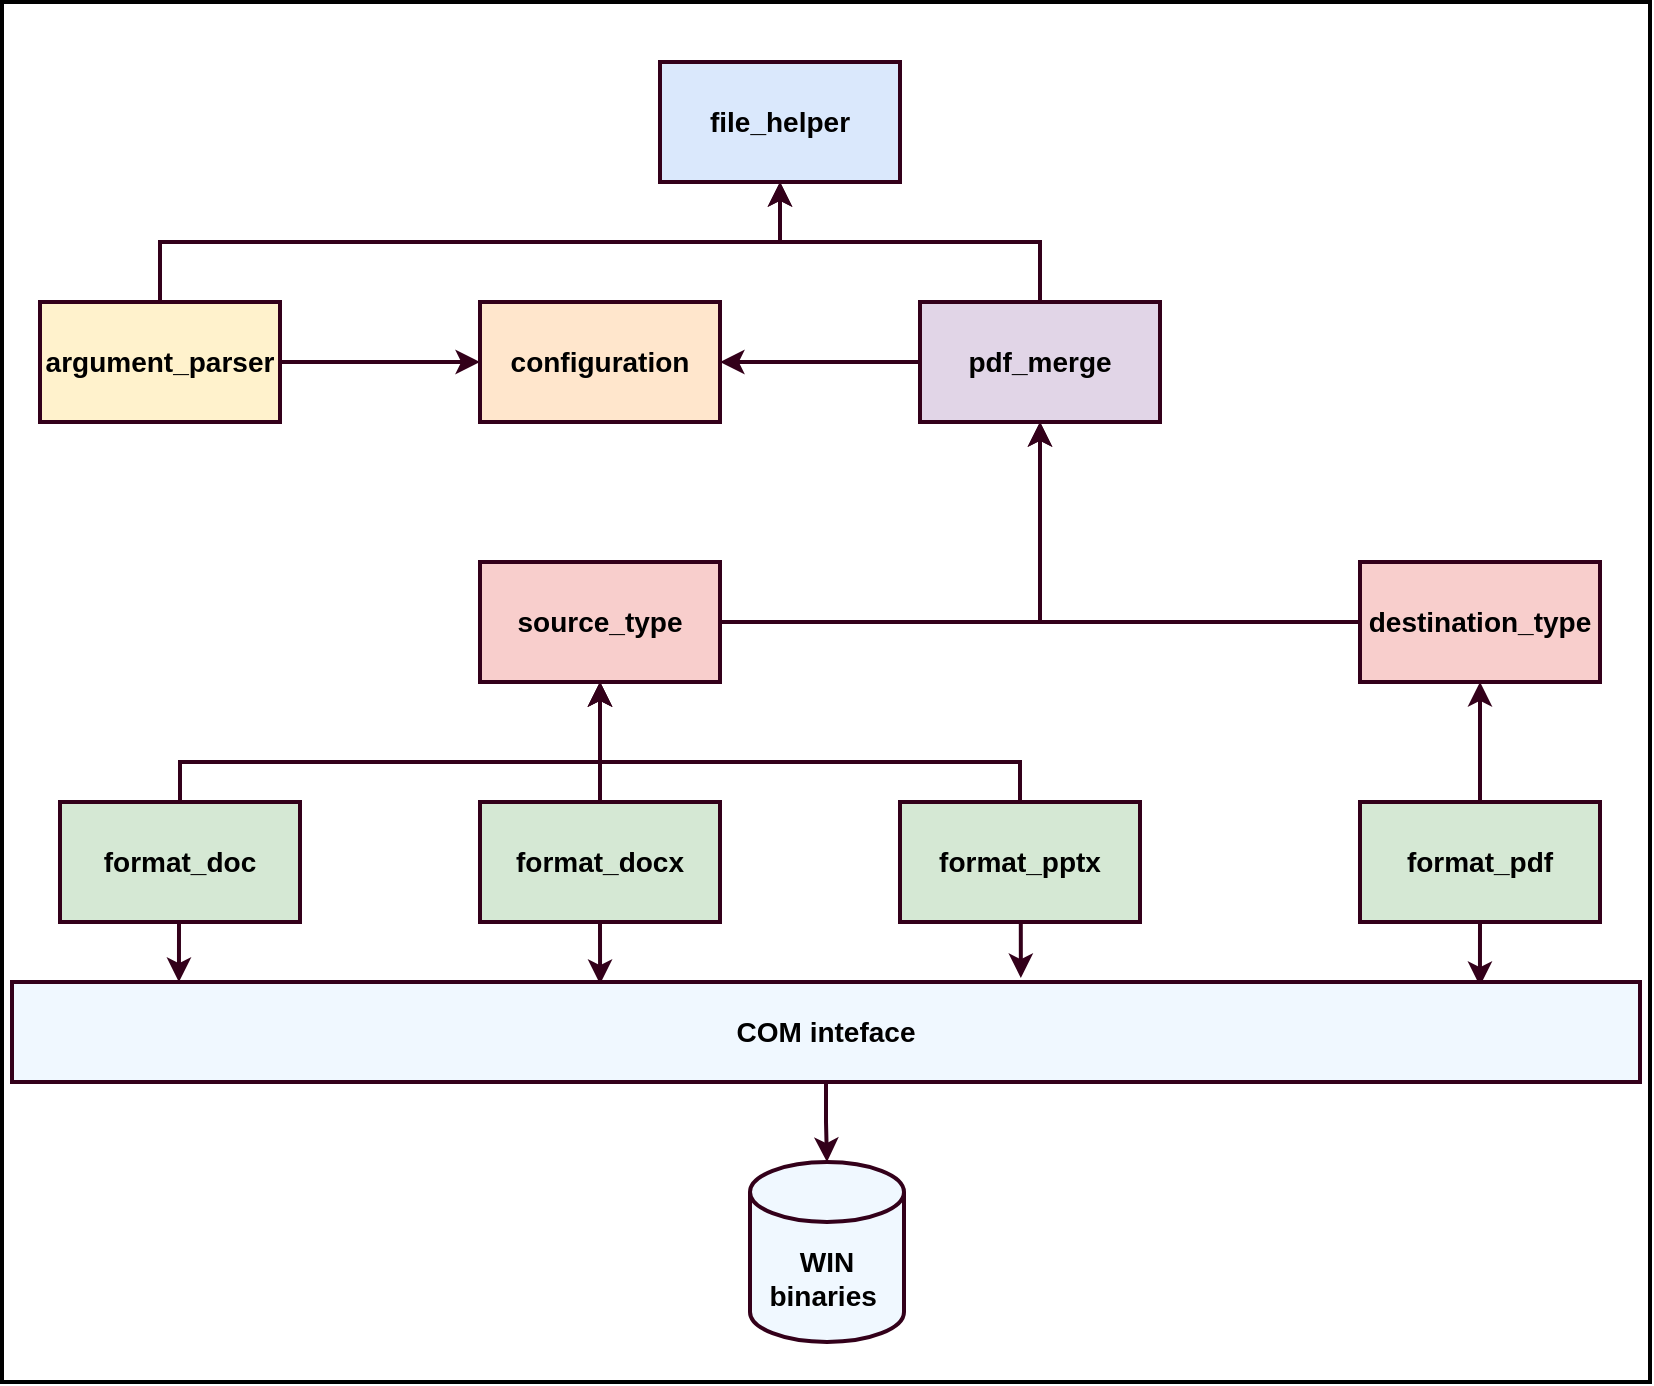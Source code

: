 <mxfile version="14.1.9" type="device"><diagram id="Ntq1A4gIH88KNnIQT2xH" name="Page-1"><mxGraphModel dx="1422" dy="794" grid="1" gridSize="10" guides="1" tooltips="1" connect="1" arrows="1" fold="1" page="1" pageScale="1" pageWidth="827" pageHeight="1169" math="0" shadow="0"><root><mxCell id="0"/><mxCell id="1" parent="0"/><mxCell id="nMuqOESydWGLZZOJ-PsS-33" value="" style="rounded=0;whiteSpace=wrap;html=1;strokeWidth=2;" vertex="1" parent="1"><mxGeometry x="1" y="100" width="824" height="690" as="geometry"/></mxCell><mxCell id="nMuqOESydWGLZZOJ-PsS-1" value="&lt;font style=&quot;font-size: 14px&quot;&gt;&lt;b&gt;file_helper&lt;/b&gt;&lt;/font&gt;" style="rounded=0;whiteSpace=wrap;html=1;fillColor=#dae8fc;strokeWidth=2;strokeColor=#33001A;" vertex="1" parent="1"><mxGeometry x="330" y="130" width="120" height="60" as="geometry"/></mxCell><mxCell id="nMuqOESydWGLZZOJ-PsS-9" style="edgeStyle=orthogonalEdgeStyle;rounded=0;orthogonalLoop=1;jettySize=auto;html=1;entryX=0.5;entryY=1;entryDx=0;entryDy=0;strokeWidth=2;strokeColor=#33001A;" edge="1" parent="1" source="nMuqOESydWGLZZOJ-PsS-2" target="nMuqOESydWGLZZOJ-PsS-1"><mxGeometry relative="1" as="geometry"><Array as="points"><mxPoint x="80" y="220"/><mxPoint x="390" y="220"/></Array></mxGeometry></mxCell><mxCell id="nMuqOESydWGLZZOJ-PsS-18" style="edgeStyle=orthogonalEdgeStyle;rounded=0;orthogonalLoop=1;jettySize=auto;html=1;entryX=0;entryY=0.5;entryDx=0;entryDy=0;strokeWidth=2;strokeColor=#33001A;" edge="1" parent="1" source="nMuqOESydWGLZZOJ-PsS-2" target="nMuqOESydWGLZZOJ-PsS-17"><mxGeometry relative="1" as="geometry"/></mxCell><mxCell id="nMuqOESydWGLZZOJ-PsS-2" value="&lt;font style=&quot;font-size: 14px&quot;&gt;&lt;b&gt;argument_parser&lt;/b&gt;&lt;/font&gt;" style="rounded=0;whiteSpace=wrap;html=1;fillColor=#fff2cc;strokeWidth=2;strokeColor=#33001A;" vertex="1" parent="1"><mxGeometry x="20" y="250" width="120" height="60" as="geometry"/></mxCell><mxCell id="nMuqOESydWGLZZOJ-PsS-10" style="edgeStyle=orthogonalEdgeStyle;rounded=0;orthogonalLoop=1;jettySize=auto;html=1;entryX=0.5;entryY=1;entryDx=0;entryDy=0;strokeWidth=2;strokeColor=#33001A;" edge="1" parent="1" source="nMuqOESydWGLZZOJ-PsS-3" target="nMuqOESydWGLZZOJ-PsS-1"><mxGeometry relative="1" as="geometry"><Array as="points"><mxPoint x="520" y="220"/><mxPoint x="390" y="220"/></Array></mxGeometry></mxCell><mxCell id="nMuqOESydWGLZZOJ-PsS-19" style="edgeStyle=orthogonalEdgeStyle;rounded=0;orthogonalLoop=1;jettySize=auto;html=1;entryX=1;entryY=0.5;entryDx=0;entryDy=0;strokeWidth=2;strokeColor=#33001A;" edge="1" parent="1" source="nMuqOESydWGLZZOJ-PsS-3" target="nMuqOESydWGLZZOJ-PsS-17"><mxGeometry relative="1" as="geometry"/></mxCell><mxCell id="nMuqOESydWGLZZOJ-PsS-3" value="&lt;span style=&quot;font-size: 14px&quot;&gt;&lt;b&gt;pdf_merge&lt;/b&gt;&lt;/span&gt;" style="rounded=0;whiteSpace=wrap;html=1;fillColor=#e1d5e7;strokeWidth=2;strokeColor=#33001A;" vertex="1" parent="1"><mxGeometry x="460" y="250" width="120" height="60" as="geometry"/></mxCell><mxCell id="nMuqOESydWGLZZOJ-PsS-11" style="edgeStyle=orthogonalEdgeStyle;rounded=0;orthogonalLoop=1;jettySize=auto;html=1;entryX=0.5;entryY=1;entryDx=0;entryDy=0;strokeWidth=2;strokeColor=#33001A;" edge="1" parent="1" source="nMuqOESydWGLZZOJ-PsS-4" target="nMuqOESydWGLZZOJ-PsS-3"><mxGeometry relative="1" as="geometry"/></mxCell><mxCell id="nMuqOESydWGLZZOJ-PsS-4" value="&lt;span style=&quot;font-size: 14px&quot;&gt;&lt;b&gt;source_type&lt;/b&gt;&lt;/span&gt;" style="rounded=0;whiteSpace=wrap;html=1;fillColor=#f8cecc;strokeWidth=2;strokeColor=#33001A;" vertex="1" parent="1"><mxGeometry x="240" y="380" width="120" height="60" as="geometry"/></mxCell><mxCell id="nMuqOESydWGLZZOJ-PsS-14" style="edgeStyle=orthogonalEdgeStyle;rounded=0;orthogonalLoop=1;jettySize=auto;html=1;entryX=0.5;entryY=1;entryDx=0;entryDy=0;strokeWidth=2;strokeColor=#33001A;" edge="1" parent="1" source="nMuqOESydWGLZZOJ-PsS-5" target="nMuqOESydWGLZZOJ-PsS-4"><mxGeometry relative="1" as="geometry"><Array as="points"><mxPoint x="510" y="480"/><mxPoint x="300" y="480"/></Array></mxGeometry></mxCell><mxCell id="nMuqOESydWGLZZOJ-PsS-29" style="edgeStyle=orthogonalEdgeStyle;rounded=0;orthogonalLoop=1;jettySize=auto;html=1;entryX=0.616;entryY=-0.04;entryDx=0;entryDy=0;entryPerimeter=0;strokeColor=#33001A;strokeWidth=2;" edge="1" parent="1"><mxGeometry relative="1" as="geometry"><mxPoint x="513" y="560" as="sourcePoint"/><mxPoint x="510.424" y="588" as="targetPoint"/></mxGeometry></mxCell><mxCell id="nMuqOESydWGLZZOJ-PsS-5" value="&lt;span style=&quot;font-size: 14px&quot;&gt;&lt;b&gt;format_pptx&lt;/b&gt;&lt;/span&gt;" style="rounded=0;whiteSpace=wrap;html=1;fillColor=#d5e8d4;strokeWidth=2;strokeColor=#33001A;" vertex="1" parent="1"><mxGeometry x="450" y="500" width="120" height="60" as="geometry"/></mxCell><mxCell id="nMuqOESydWGLZZOJ-PsS-12" style="edgeStyle=orthogonalEdgeStyle;rounded=0;orthogonalLoop=1;jettySize=auto;html=1;entryX=0.5;entryY=1;entryDx=0;entryDy=0;strokeWidth=2;strokeColor=#33001A;" edge="1" parent="1" source="nMuqOESydWGLZZOJ-PsS-6" target="nMuqOESydWGLZZOJ-PsS-4"><mxGeometry relative="1" as="geometry"/></mxCell><mxCell id="nMuqOESydWGLZZOJ-PsS-28" style="edgeStyle=orthogonalEdgeStyle;rounded=0;orthogonalLoop=1;jettySize=auto;html=1;entryX=0.36;entryY=0.02;entryDx=0;entryDy=0;entryPerimeter=0;strokeColor=#33001A;strokeWidth=2;" edge="1" parent="1"><mxGeometry relative="1" as="geometry"><mxPoint x="301" y="560" as="sourcePoint"/><mxPoint x="300.04" y="591" as="targetPoint"/></mxGeometry></mxCell><mxCell id="nMuqOESydWGLZZOJ-PsS-6" value="&lt;span style=&quot;font-size: 14px&quot;&gt;&lt;b&gt;format_docx&lt;/b&gt;&lt;/span&gt;" style="rounded=0;whiteSpace=wrap;html=1;fillColor=#d5e8d4;strokeWidth=2;strokeColor=#33001A;" vertex="1" parent="1"><mxGeometry x="240" y="500" width="120" height="60" as="geometry"/></mxCell><mxCell id="nMuqOESydWGLZZOJ-PsS-13" style="edgeStyle=orthogonalEdgeStyle;rounded=0;orthogonalLoop=1;jettySize=auto;html=1;entryX=0.5;entryY=1;entryDx=0;entryDy=0;strokeWidth=2;strokeColor=#33001A;" edge="1" parent="1" source="nMuqOESydWGLZZOJ-PsS-7" target="nMuqOESydWGLZZOJ-PsS-4"><mxGeometry relative="1" as="geometry"><Array as="points"><mxPoint x="90" y="480"/><mxPoint x="300" y="480"/></Array></mxGeometry></mxCell><mxCell id="nMuqOESydWGLZZOJ-PsS-27" style="edgeStyle=orthogonalEdgeStyle;rounded=0;orthogonalLoop=1;jettySize=auto;html=1;entryX=0.105;entryY=0;entryDx=0;entryDy=0;entryPerimeter=0;strokeColor=#33001A;strokeWidth=2;" edge="1" parent="1"><mxGeometry relative="1" as="geometry"><mxPoint x="88" y="560" as="sourcePoint"/><mxPoint x="89.47" y="590" as="targetPoint"/></mxGeometry></mxCell><mxCell id="nMuqOESydWGLZZOJ-PsS-7" value="&lt;span style=&quot;font-size: 14px&quot;&gt;&lt;b&gt;format_doc&lt;br&gt;&lt;/b&gt;&lt;/span&gt;" style="rounded=0;whiteSpace=wrap;html=1;fillColor=#d5e8d4;strokeWidth=2;strokeColor=#33001A;" vertex="1" parent="1"><mxGeometry x="30" y="500" width="120" height="60" as="geometry"/></mxCell><mxCell id="nMuqOESydWGLZZOJ-PsS-17" value="&lt;font style=&quot;font-size: 14px&quot;&gt;&lt;b&gt;configuration&lt;/b&gt;&lt;/font&gt;" style="rounded=0;whiteSpace=wrap;html=1;fillColor=#ffe6cc;strokeWidth=2;strokeColor=#33001A;" vertex="1" parent="1"><mxGeometry x="240" y="250" width="120" height="60" as="geometry"/></mxCell><mxCell id="nMuqOESydWGLZZOJ-PsS-21" style="edgeStyle=orthogonalEdgeStyle;rounded=0;orthogonalLoop=1;jettySize=auto;html=1;entryX=0.5;entryY=1;entryDx=0;entryDy=0;strokeWidth=2;strokeColor=#33001A;" edge="1" parent="1" source="nMuqOESydWGLZZOJ-PsS-20" target="nMuqOESydWGLZZOJ-PsS-3"><mxGeometry relative="1" as="geometry"/></mxCell><mxCell id="nMuqOESydWGLZZOJ-PsS-20" value="&lt;span style=&quot;font-size: 14px&quot;&gt;&lt;b&gt;destination_type&lt;/b&gt;&lt;/span&gt;" style="rounded=0;whiteSpace=wrap;html=1;fillColor=#f8cecc;strokeWidth=2;strokeColor=#33001A;" vertex="1" parent="1"><mxGeometry x="680" y="380" width="120" height="60" as="geometry"/></mxCell><mxCell id="nMuqOESydWGLZZOJ-PsS-23" style="edgeStyle=orthogonalEdgeStyle;rounded=0;orthogonalLoop=1;jettySize=auto;html=1;entryX=0.5;entryY=1;entryDx=0;entryDy=0;strokeWidth=2;strokeColor=#33001A;" edge="1" parent="1" source="nMuqOESydWGLZZOJ-PsS-22" target="nMuqOESydWGLZZOJ-PsS-20"><mxGeometry relative="1" as="geometry"/></mxCell><mxCell id="nMuqOESydWGLZZOJ-PsS-30" style="edgeStyle=orthogonalEdgeStyle;rounded=0;orthogonalLoop=1;jettySize=auto;html=1;entryX=0.898;entryY=0.04;entryDx=0;entryDy=0;entryPerimeter=0;strokeColor=#33001A;strokeWidth=2;" edge="1" parent="1"><mxGeometry relative="1" as="geometry"><mxPoint x="743" y="560" as="sourcePoint"/><mxPoint x="739.972" y="592" as="targetPoint"/></mxGeometry></mxCell><mxCell id="nMuqOESydWGLZZOJ-PsS-22" value="&lt;span style=&quot;font-size: 14px&quot;&gt;&lt;b&gt;format_pdf&lt;/b&gt;&lt;/span&gt;" style="rounded=0;whiteSpace=wrap;html=1;fillColor=#d5e8d4;strokeWidth=2;strokeColor=#33001A;" vertex="1" parent="1"><mxGeometry x="680" y="500" width="120" height="60" as="geometry"/></mxCell><mxCell id="nMuqOESydWGLZZOJ-PsS-32" style="edgeStyle=orthogonalEdgeStyle;rounded=0;orthogonalLoop=1;jettySize=auto;html=1;entryX=0.5;entryY=0;entryDx=0;entryDy=0;entryPerimeter=0;strokeColor=#33001A;strokeWidth=2;" edge="1" parent="1" source="nMuqOESydWGLZZOJ-PsS-26" target="nMuqOESydWGLZZOJ-PsS-31"><mxGeometry relative="1" as="geometry"/></mxCell><mxCell id="nMuqOESydWGLZZOJ-PsS-26" value="&lt;font style=&quot;font-size: 14px&quot;&gt;&lt;b&gt;COM inteface&lt;/b&gt;&lt;/font&gt;" style="rounded=0;whiteSpace=wrap;html=1;strokeColor=#33001A;strokeWidth=2;fillColor=#F0F8FF;" vertex="1" parent="1"><mxGeometry x="6" y="590" width="814" height="50" as="geometry"/></mxCell><mxCell id="nMuqOESydWGLZZOJ-PsS-31" value="&lt;font style=&quot;font-size: 14px&quot;&gt;&lt;b&gt;WIN&lt;br&gt;binaries&amp;nbsp;&lt;/b&gt;&lt;/font&gt;" style="shape=cylinder3;whiteSpace=wrap;html=1;boundedLbl=1;backgroundOutline=1;size=15;strokeColor=#33001A;strokeWidth=2;fillColor=#F0F8FF;" vertex="1" parent="1"><mxGeometry x="375" y="680" width="77" height="90" as="geometry"/></mxCell></root></mxGraphModel></diagram></mxfile>